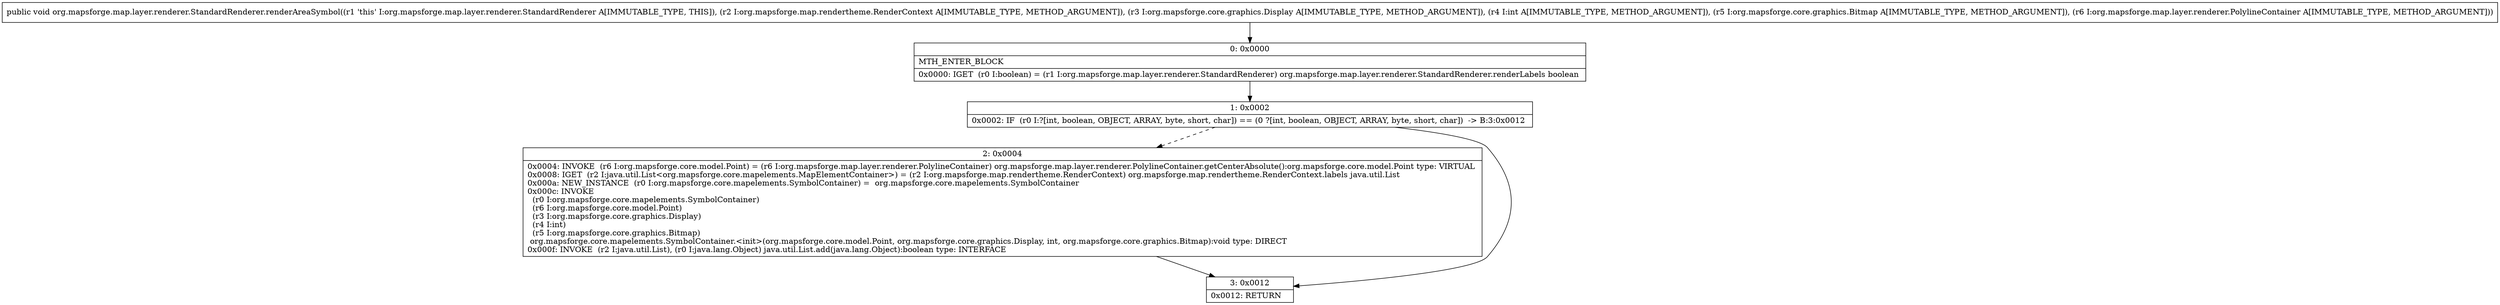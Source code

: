 digraph "CFG fororg.mapsforge.map.layer.renderer.StandardRenderer.renderAreaSymbol(Lorg\/mapsforge\/map\/rendertheme\/RenderContext;Lorg\/mapsforge\/core\/graphics\/Display;ILorg\/mapsforge\/core\/graphics\/Bitmap;Lorg\/mapsforge\/map\/layer\/renderer\/PolylineContainer;)V" {
Node_0 [shape=record,label="{0\:\ 0x0000|MTH_ENTER_BLOCK\l|0x0000: IGET  (r0 I:boolean) = (r1 I:org.mapsforge.map.layer.renderer.StandardRenderer) org.mapsforge.map.layer.renderer.StandardRenderer.renderLabels boolean \l}"];
Node_1 [shape=record,label="{1\:\ 0x0002|0x0002: IF  (r0 I:?[int, boolean, OBJECT, ARRAY, byte, short, char]) == (0 ?[int, boolean, OBJECT, ARRAY, byte, short, char])  \-\> B:3:0x0012 \l}"];
Node_2 [shape=record,label="{2\:\ 0x0004|0x0004: INVOKE  (r6 I:org.mapsforge.core.model.Point) = (r6 I:org.mapsforge.map.layer.renderer.PolylineContainer) org.mapsforge.map.layer.renderer.PolylineContainer.getCenterAbsolute():org.mapsforge.core.model.Point type: VIRTUAL \l0x0008: IGET  (r2 I:java.util.List\<org.mapsforge.core.mapelements.MapElementContainer\>) = (r2 I:org.mapsforge.map.rendertheme.RenderContext) org.mapsforge.map.rendertheme.RenderContext.labels java.util.List \l0x000a: NEW_INSTANCE  (r0 I:org.mapsforge.core.mapelements.SymbolContainer) =  org.mapsforge.core.mapelements.SymbolContainer \l0x000c: INVOKE  \l  (r0 I:org.mapsforge.core.mapelements.SymbolContainer)\l  (r6 I:org.mapsforge.core.model.Point)\l  (r3 I:org.mapsforge.core.graphics.Display)\l  (r4 I:int)\l  (r5 I:org.mapsforge.core.graphics.Bitmap)\l org.mapsforge.core.mapelements.SymbolContainer.\<init\>(org.mapsforge.core.model.Point, org.mapsforge.core.graphics.Display, int, org.mapsforge.core.graphics.Bitmap):void type: DIRECT \l0x000f: INVOKE  (r2 I:java.util.List), (r0 I:java.lang.Object) java.util.List.add(java.lang.Object):boolean type: INTERFACE \l}"];
Node_3 [shape=record,label="{3\:\ 0x0012|0x0012: RETURN   \l}"];
MethodNode[shape=record,label="{public void org.mapsforge.map.layer.renderer.StandardRenderer.renderAreaSymbol((r1 'this' I:org.mapsforge.map.layer.renderer.StandardRenderer A[IMMUTABLE_TYPE, THIS]), (r2 I:org.mapsforge.map.rendertheme.RenderContext A[IMMUTABLE_TYPE, METHOD_ARGUMENT]), (r3 I:org.mapsforge.core.graphics.Display A[IMMUTABLE_TYPE, METHOD_ARGUMENT]), (r4 I:int A[IMMUTABLE_TYPE, METHOD_ARGUMENT]), (r5 I:org.mapsforge.core.graphics.Bitmap A[IMMUTABLE_TYPE, METHOD_ARGUMENT]), (r6 I:org.mapsforge.map.layer.renderer.PolylineContainer A[IMMUTABLE_TYPE, METHOD_ARGUMENT])) }"];
MethodNode -> Node_0;
Node_0 -> Node_1;
Node_1 -> Node_2[style=dashed];
Node_1 -> Node_3;
Node_2 -> Node_3;
}

